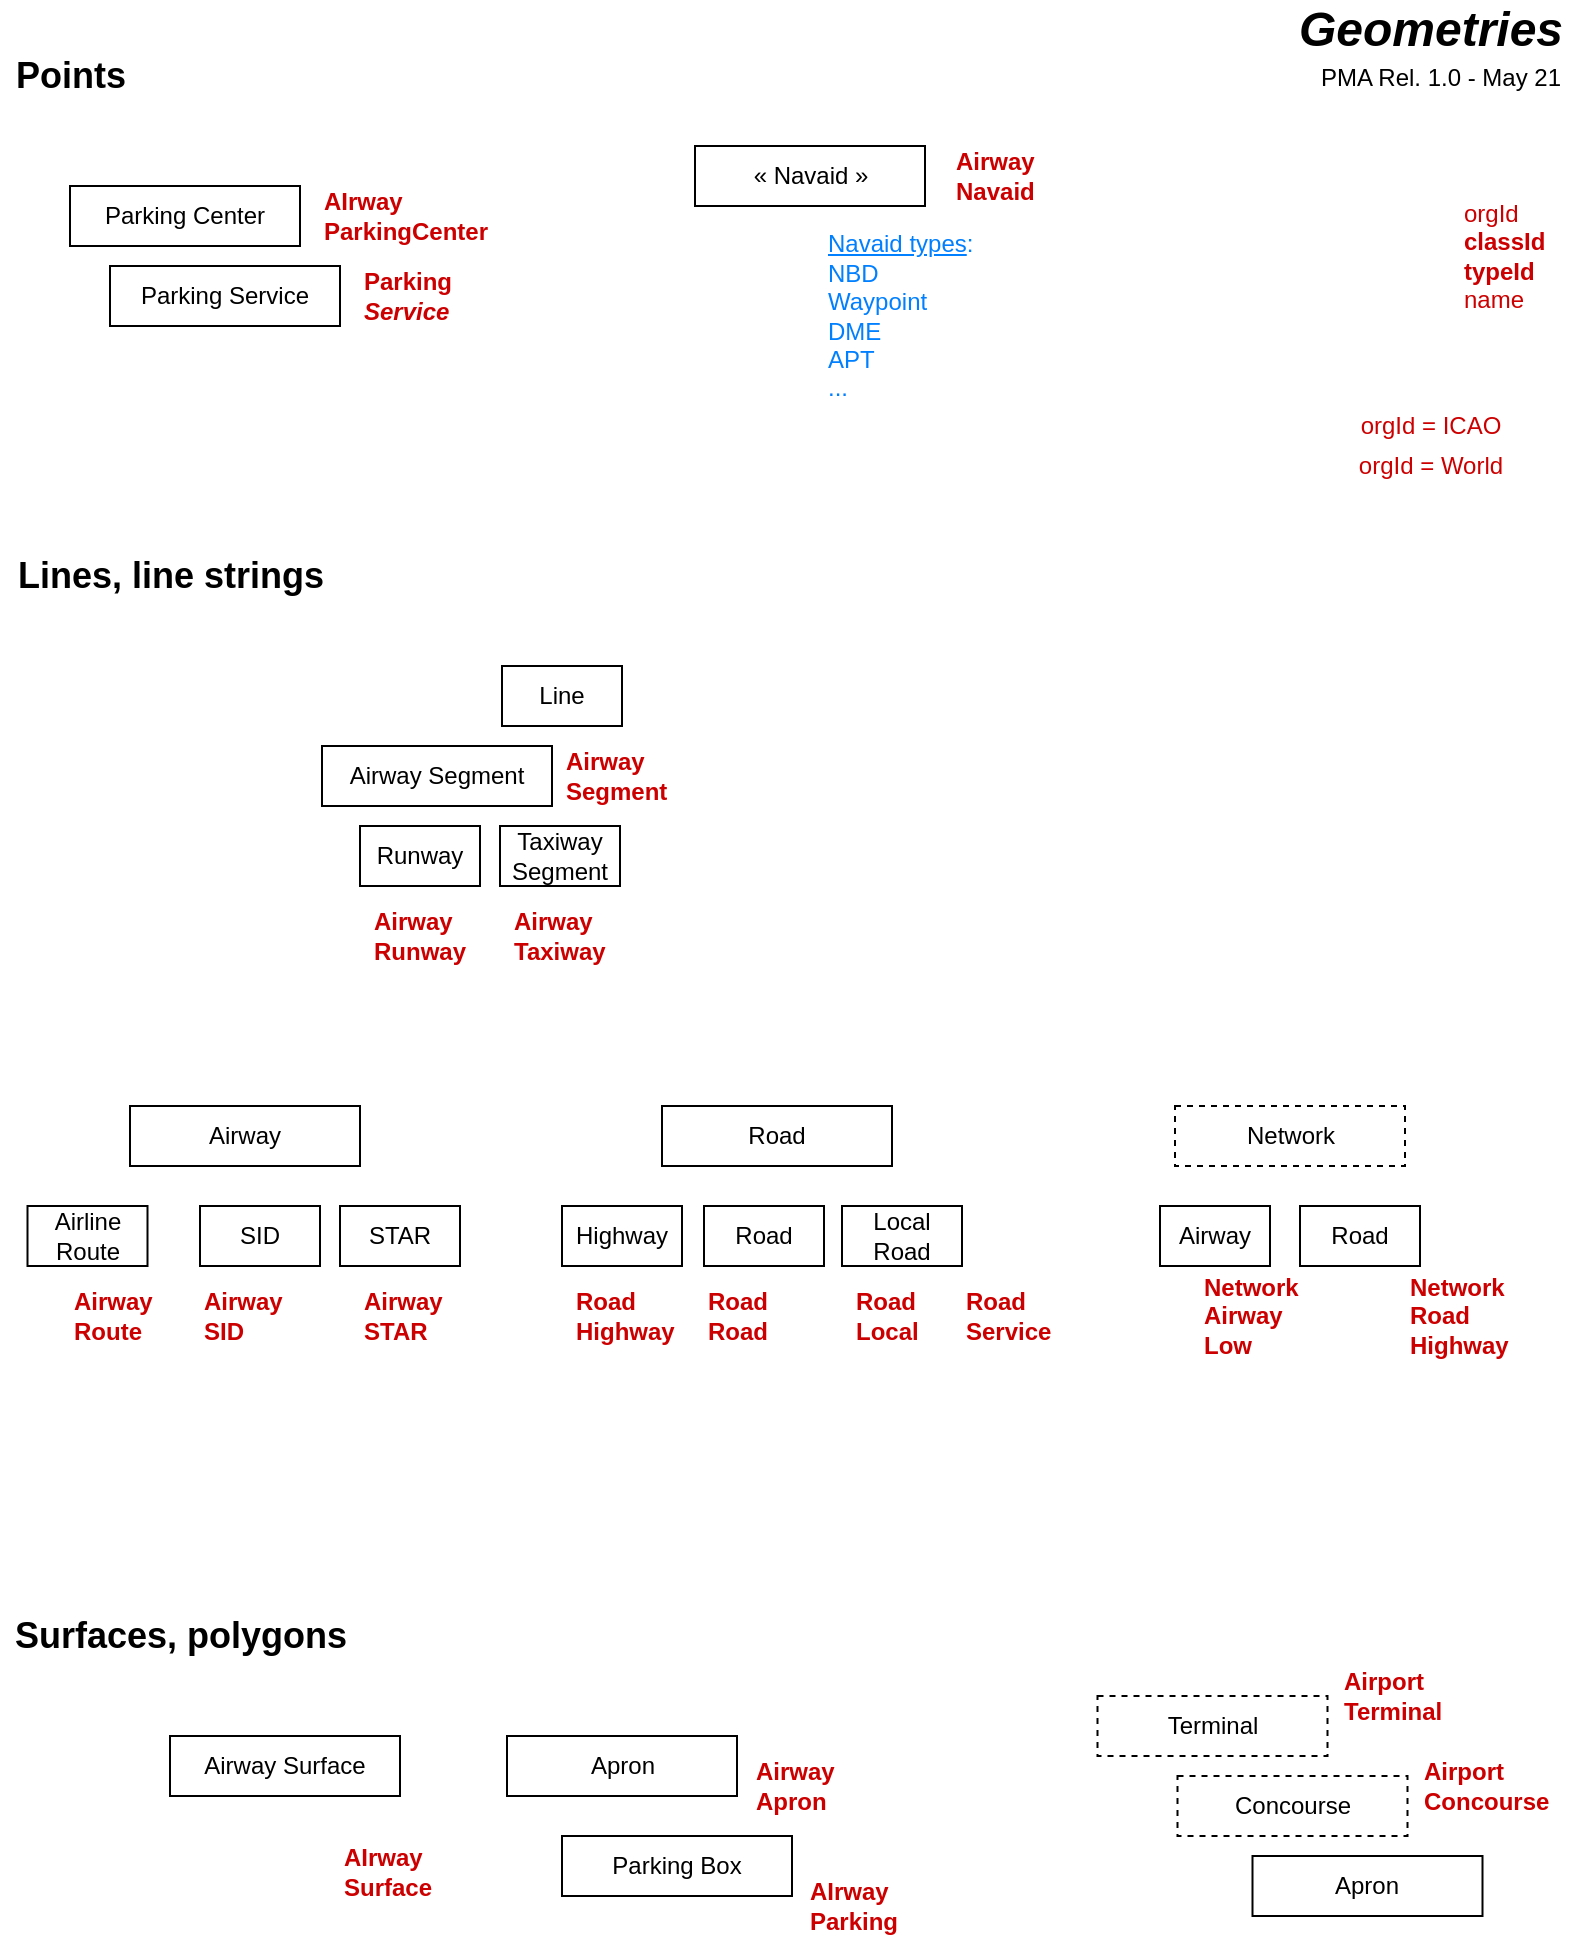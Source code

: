 <mxfile version="14.6.13" type="device"><diagram id="IZnEHfLYEUknsviOINFC" name="Page-1"><mxGraphModel dx="279" dy="1003" grid="1" gridSize="10" guides="1" tooltips="1" connect="1" arrows="1" fold="1" page="1" pageScale="1" pageWidth="827" pageHeight="1169" math="0" shadow="0"><root><mxCell id="0"/><mxCell id="1" parent="0"/><mxCell id="SBnV2G7ahFaBPgr7lxGF-1" value="Geometries" style="text;html=1;align=center;verticalAlign=middle;resizable=0;points=[];autosize=1;fontSize=24;fontStyle=3" parent="1" vertex="1"><mxGeometry x="1490" y="17" width="150" height="30" as="geometry"/></mxCell><mxCell id="SBnV2G7ahFaBPgr7lxGF-2" value="PMA Rel. 1.0 - May 21" style="text;html=1;align=center;verticalAlign=middle;resizable=0;points=[];autosize=1;strokeColor=none;fontSize=12;" parent="1" vertex="1"><mxGeometry x="1500" y="46" width="140" height="20" as="geometry"/></mxCell><mxCell id="SBnV2G7ahFaBPgr7lxGF-3" value="Points" style="text;html=1;align=center;verticalAlign=middle;resizable=0;points=[];autosize=1;fontSize=18;fontStyle=1" parent="1" vertex="1"><mxGeometry x="850" y="40" width="70" height="30" as="geometry"/></mxCell><mxCell id="SBnV2G7ahFaBPgr7lxGF-4" value="Lines, line strings" style="text;html=1;align=center;verticalAlign=middle;resizable=0;points=[];autosize=1;fontSize=18;fontStyle=1" parent="1" vertex="1"><mxGeometry x="850" y="290" width="170" height="30" as="geometry"/></mxCell><mxCell id="SBnV2G7ahFaBPgr7lxGF-5" value="Surfaces, polygons" style="text;html=1;align=center;verticalAlign=middle;resizable=0;points=[];autosize=1;fontSize=18;fontStyle=1" parent="1" vertex="1"><mxGeometry x="850" y="820" width="180" height="30" as="geometry"/></mxCell><mxCell id="SBnV2G7ahFaBPgr7lxGF-6" value="« Navaid »" style="rounded=0;whiteSpace=wrap;html=1;" parent="1" vertex="1"><mxGeometry x="1197.5" y="90" width="115" height="30" as="geometry"/></mxCell><mxCell id="SBnV2G7ahFaBPgr7lxGF-7" value="Parking Center" style="rounded=0;whiteSpace=wrap;html=1;" parent="1" vertex="1"><mxGeometry x="885" y="110" width="115" height="30" as="geometry"/></mxCell><mxCell id="SBnV2G7ahFaBPgr7lxGF-8" value="Parking Service" style="rounded=0;whiteSpace=wrap;html=1;" parent="1" vertex="1"><mxGeometry x="905" y="150" width="115" height="30" as="geometry"/></mxCell><mxCell id="SBnV2G7ahFaBPgr7lxGF-9" value="Airway" style="rounded=0;whiteSpace=wrap;html=1;" parent="1" vertex="1"><mxGeometry x="915" y="570" width="115" height="30" as="geometry"/></mxCell><mxCell id="SBnV2G7ahFaBPgr7lxGF-10" value="Road" style="rounded=0;whiteSpace=wrap;html=1;" parent="1" vertex="1"><mxGeometry x="1181" y="570" width="115" height="30" as="geometry"/></mxCell><mxCell id="SBnV2G7ahFaBPgr7lxGF-11" value="SID" style="rounded=0;whiteSpace=wrap;html=1;" parent="1" vertex="1"><mxGeometry x="950" y="620" width="60" height="30" as="geometry"/></mxCell><mxCell id="SBnV2G7ahFaBPgr7lxGF-12" value="STAR" style="rounded=0;whiteSpace=wrap;html=1;" parent="1" vertex="1"><mxGeometry x="1020" y="620" width="60" height="30" as="geometry"/></mxCell><mxCell id="SBnV2G7ahFaBPgr7lxGF-13" value="Airline Route" style="rounded=0;whiteSpace=wrap;html=1;" parent="1" vertex="1"><mxGeometry x="863.75" y="620" width="60" height="30" as="geometry"/></mxCell><mxCell id="SBnV2G7ahFaBPgr7lxGF-14" value="Highway" style="rounded=0;whiteSpace=wrap;html=1;" parent="1" vertex="1"><mxGeometry x="1131" y="620" width="60" height="30" as="geometry"/></mxCell><mxCell id="SBnV2G7ahFaBPgr7lxGF-15" value="Road" style="rounded=0;whiteSpace=wrap;html=1;" parent="1" vertex="1"><mxGeometry x="1202" y="620" width="60" height="30" as="geometry"/></mxCell><mxCell id="SBnV2G7ahFaBPgr7lxGF-16" value="Local Road" style="rounded=0;whiteSpace=wrap;html=1;" parent="1" vertex="1"><mxGeometry x="1271" y="620" width="60" height="30" as="geometry"/></mxCell><mxCell id="SBnV2G7ahFaBPgr7lxGF-17" value="Network" style="rounded=0;whiteSpace=wrap;html=1;dashed=1;" parent="1" vertex="1"><mxGeometry x="1437.5" y="570" width="115" height="30" as="geometry"/></mxCell><mxCell id="SBnV2G7ahFaBPgr7lxGF-18" value="Road" style="rounded=0;whiteSpace=wrap;html=1;" parent="1" vertex="1"><mxGeometry x="1500" y="620" width="60" height="30" as="geometry"/></mxCell><mxCell id="SBnV2G7ahFaBPgr7lxGF-19" value="Airway" style="rounded=0;whiteSpace=wrap;html=1;" parent="1" vertex="1"><mxGeometry x="1430" y="620" width="55" height="30" as="geometry"/></mxCell><mxCell id="SBnV2G7ahFaBPgr7lxGF-20" value="Line" style="rounded=0;whiteSpace=wrap;html=1;" parent="1" vertex="1"><mxGeometry x="1101" y="350" width="60" height="30" as="geometry"/></mxCell><mxCell id="SBnV2G7ahFaBPgr7lxGF-21" value="Airway Segment" style="rounded=0;whiteSpace=wrap;html=1;" parent="1" vertex="1"><mxGeometry x="1011" y="390" width="115" height="30" as="geometry"/></mxCell><mxCell id="SBnV2G7ahFaBPgr7lxGF-22" value="Runway" style="rounded=0;whiteSpace=wrap;html=1;" parent="1" vertex="1"><mxGeometry x="1030" y="430" width="60" height="30" as="geometry"/></mxCell><mxCell id="SBnV2G7ahFaBPgr7lxGF-23" value="Taxiway Segment" style="rounded=0;whiteSpace=wrap;html=1;" parent="1" vertex="1"><mxGeometry x="1100" y="430" width="60" height="30" as="geometry"/></mxCell><mxCell id="SBnV2G7ahFaBPgr7lxGF-25" value="&lt;u&gt;Navaid&amp;nbsp;types&lt;/u&gt;:&lt;br&gt;NBD&lt;br&gt;Waypoint&lt;br&gt;DME&lt;br&gt;APT&lt;br&gt;..." style="text;html=1;align=left;verticalAlign=middle;resizable=0;points=[];autosize=1;strokeColor=none;fontColor=#007FFF;" parent="1" vertex="1"><mxGeometry x="1262" y="130" width="90" height="90" as="geometry"/></mxCell><mxCell id="SBnV2G7ahFaBPgr7lxGF-26" value="Airway Surface" style="rounded=0;whiteSpace=wrap;html=1;" parent="1" vertex="1"><mxGeometry x="935" y="885" width="115" height="30" as="geometry"/></mxCell><mxCell id="SBnV2G7ahFaBPgr7lxGF-28" value="Apron" style="rounded=0;whiteSpace=wrap;html=1;" parent="1" vertex="1"><mxGeometry x="1103.5" y="885" width="115" height="30" as="geometry"/></mxCell><mxCell id="SBnV2G7ahFaBPgr7lxGF-29" value="Parking Box" style="rounded=0;whiteSpace=wrap;html=1;" parent="1" vertex="1"><mxGeometry x="1131" y="935" width="115" height="30" as="geometry"/></mxCell><mxCell id="SBnV2G7ahFaBPgr7lxGF-30" value="Concourse" style="rounded=0;whiteSpace=wrap;html=1;dashed=1;" parent="1" vertex="1"><mxGeometry x="1438.75" y="905" width="115" height="30" as="geometry"/></mxCell><mxCell id="SBnV2G7ahFaBPgr7lxGF-31" value="Terminal" style="rounded=0;whiteSpace=wrap;html=1;dashed=1;" parent="1" vertex="1"><mxGeometry x="1398.75" y="865" width="115" height="30" as="geometry"/></mxCell><mxCell id="SBnV2G7ahFaBPgr7lxGF-32" value="Apron" style="rounded=0;whiteSpace=wrap;html=1;" parent="1" vertex="1"><mxGeometry x="1476.25" y="945" width="115" height="30" as="geometry"/></mxCell><mxCell id="SBnV2G7ahFaBPgr7lxGF-33" value="Parking&lt;br&gt;&lt;i&gt;Service&lt;/i&gt;" style="text;html=1;strokeColor=none;fillColor=none;align=left;verticalAlign=middle;whiteSpace=wrap;rounded=0;dashed=1;fontColor=#CC0000;fontStyle=1" parent="1" vertex="1"><mxGeometry x="1030" y="145" width="50" height="40" as="geometry"/></mxCell><mxCell id="SBnV2G7ahFaBPgr7lxGF-38" value="Airway&lt;br&gt;Navaid" style="text;html=1;strokeColor=none;fillColor=none;align=left;verticalAlign=middle;whiteSpace=wrap;rounded=0;dashed=1;fontColor=#CC0000;fontStyle=1" parent="1" vertex="1"><mxGeometry x="1326" y="90" width="50" height="30" as="geometry"/></mxCell><mxCell id="SBnV2G7ahFaBPgr7lxGF-39" value="AIrway&lt;br&gt;ParkingCenter" style="text;html=1;strokeColor=none;fillColor=none;align=left;verticalAlign=middle;whiteSpace=wrap;rounded=0;dashed=1;fontColor=#CC0000;fontStyle=1" parent="1" vertex="1"><mxGeometry x="1010" y="110" width="60" height="30" as="geometry"/></mxCell><mxCell id="SBnV2G7ahFaBPgr7lxGF-40" value="&lt;span style=&quot;font-weight: normal&quot;&gt;orgId&lt;/span&gt;&lt;br&gt;classId&lt;br&gt;typeId&lt;br&gt;&lt;span style=&quot;font-weight: normal&quot;&gt;name&lt;/span&gt;" style="text;html=1;strokeColor=none;fillColor=none;align=left;verticalAlign=middle;whiteSpace=wrap;rounded=0;dashed=1;fontColor=#CC0000;fontStyle=1" parent="1" vertex="1"><mxGeometry x="1580" y="115" width="50" height="60" as="geometry"/></mxCell><mxCell id="SBnV2G7ahFaBPgr7lxGF-41" value="Airway&lt;br&gt;Route" style="text;html=1;strokeColor=none;fillColor=none;align=left;verticalAlign=middle;whiteSpace=wrap;rounded=0;dashed=1;fontColor=#CC0000;fontStyle=1" parent="1" vertex="1"><mxGeometry x="885" y="660" width="50" height="30" as="geometry"/></mxCell><mxCell id="SBnV2G7ahFaBPgr7lxGF-42" value="Airway&lt;br&gt;Runway" style="text;html=1;strokeColor=none;fillColor=none;align=left;verticalAlign=middle;whiteSpace=wrap;rounded=0;dashed=1;fontColor=#CC0000;fontStyle=1" parent="1" vertex="1"><mxGeometry x="1035" y="470" width="50" height="30" as="geometry"/></mxCell><mxCell id="SBnV2G7ahFaBPgr7lxGF-43" value="Airway&lt;br&gt;Taxiway" style="text;html=1;strokeColor=none;fillColor=none;align=left;verticalAlign=middle;whiteSpace=wrap;rounded=0;dashed=1;fontColor=#CC0000;fontStyle=1" parent="1" vertex="1"><mxGeometry x="1105" y="470" width="50" height="30" as="geometry"/></mxCell><mxCell id="SBnV2G7ahFaBPgr7lxGF-44" value="Airway&lt;br&gt;Segment" style="text;html=1;strokeColor=none;fillColor=none;align=left;verticalAlign=middle;whiteSpace=wrap;rounded=0;dashed=1;fontColor=#CC0000;fontStyle=1" parent="1" vertex="1"><mxGeometry x="1131" y="390" width="50" height="30" as="geometry"/></mxCell><mxCell id="SBnV2G7ahFaBPgr7lxGF-45" value="Airway&lt;br&gt;SID" style="text;html=1;strokeColor=none;fillColor=none;align=left;verticalAlign=middle;whiteSpace=wrap;rounded=0;dashed=1;fontColor=#CC0000;fontStyle=1" parent="1" vertex="1"><mxGeometry x="950" y="660" width="50" height="30" as="geometry"/></mxCell><mxCell id="SBnV2G7ahFaBPgr7lxGF-46" value="Airway&lt;br&gt;STAR" style="text;html=1;strokeColor=none;fillColor=none;align=left;verticalAlign=middle;whiteSpace=wrap;rounded=0;dashed=1;fontColor=#CC0000;fontStyle=1" parent="1" vertex="1"><mxGeometry x="1030" y="660" width="50" height="30" as="geometry"/></mxCell><mxCell id="SBnV2G7ahFaBPgr7lxGF-48" value="Road&lt;br&gt;Highway" style="text;html=1;strokeColor=none;fillColor=none;align=left;verticalAlign=middle;whiteSpace=wrap;rounded=0;dashed=1;fontColor=#CC0000;fontStyle=1" parent="1" vertex="1"><mxGeometry x="1136" y="660" width="50" height="30" as="geometry"/></mxCell><mxCell id="SBnV2G7ahFaBPgr7lxGF-49" value="Road&lt;br&gt;Road" style="text;html=1;strokeColor=none;fillColor=none;align=left;verticalAlign=middle;whiteSpace=wrap;rounded=0;dashed=1;fontColor=#CC0000;fontStyle=1" parent="1" vertex="1"><mxGeometry x="1202" y="660" width="50" height="30" as="geometry"/></mxCell><mxCell id="SBnV2G7ahFaBPgr7lxGF-50" value="Road&lt;br&gt;Local" style="text;html=1;strokeColor=none;fillColor=none;align=left;verticalAlign=middle;whiteSpace=wrap;rounded=0;dashed=1;fontColor=#CC0000;fontStyle=1" parent="1" vertex="1"><mxGeometry x="1276" y="660" width="50" height="30" as="geometry"/></mxCell><mxCell id="SBnV2G7ahFaBPgr7lxGF-51" value="Road&lt;br&gt;Service" style="text;html=1;strokeColor=none;fillColor=none;align=left;verticalAlign=middle;whiteSpace=wrap;rounded=0;dashed=1;fontColor=#CC0000;fontStyle=1" parent="1" vertex="1"><mxGeometry x="1331" y="660" width="50" height="30" as="geometry"/></mxCell><mxCell id="SBnV2G7ahFaBPgr7lxGF-52" value="Airway&lt;br&gt;Apron" style="text;html=1;strokeColor=none;fillColor=none;align=left;verticalAlign=middle;whiteSpace=wrap;rounded=0;dashed=1;fontColor=#CC0000;fontStyle=1" parent="1" vertex="1"><mxGeometry x="1226" y="895" width="50" height="30" as="geometry"/></mxCell><mxCell id="SBnV2G7ahFaBPgr7lxGF-53" value="Airport&lt;br&gt;Terminal" style="text;html=1;strokeColor=none;fillColor=none;align=left;verticalAlign=middle;whiteSpace=wrap;rounded=0;dashed=1;fontColor=#CC0000;fontStyle=1" parent="1" vertex="1"><mxGeometry x="1520" y="850" width="60" height="30" as="geometry"/></mxCell><mxCell id="SBnV2G7ahFaBPgr7lxGF-55" value="Airport&lt;br&gt;Concourse" style="text;html=1;strokeColor=none;fillColor=none;align=left;verticalAlign=middle;whiteSpace=wrap;rounded=0;dashed=1;fontColor=#CC0000;fontStyle=1" parent="1" vertex="1"><mxGeometry x="1560" y="895" width="80" height="30" as="geometry"/></mxCell><mxCell id="SBnV2G7ahFaBPgr7lxGF-56" value="AIrway&lt;br&gt;Parking" style="text;html=1;strokeColor=none;fillColor=none;align=left;verticalAlign=middle;whiteSpace=wrap;rounded=0;dashed=1;fontColor=#CC0000;fontStyle=1" parent="1" vertex="1"><mxGeometry x="1252.5" y="955" width="60" height="30" as="geometry"/></mxCell><mxCell id="SBnV2G7ahFaBPgr7lxGF-57" value="AIrway&lt;br&gt;Surface" style="text;html=1;strokeColor=none;fillColor=none;align=left;verticalAlign=middle;whiteSpace=wrap;rounded=0;dashed=1;fontColor=#CC0000;fontStyle=1" parent="1" vertex="1"><mxGeometry x="1020" y="925" width="60" height="55" as="geometry"/></mxCell><mxCell id="SBnV2G7ahFaBPgr7lxGF-58" value="orgId = ICAO" style="text;html=1;align=center;verticalAlign=middle;resizable=0;points=[];autosize=1;strokeColor=none;fontColor=#CC0000;" parent="1" vertex="1"><mxGeometry x="1520" y="220" width="90" height="20" as="geometry"/></mxCell><mxCell id="SBnV2G7ahFaBPgr7lxGF-59" value="orgId = World" style="text;html=1;align=center;verticalAlign=middle;resizable=0;points=[];autosize=1;strokeColor=none;fontColor=#CC0000;" parent="1" vertex="1"><mxGeometry x="1520" y="240" width="90" height="20" as="geometry"/></mxCell><mxCell id="RN4EcVKnbxZRqqyk5AUI-3" value="Network&lt;br&gt;Airway&lt;br&gt;Low" style="text;html=1;strokeColor=none;fillColor=none;align=left;verticalAlign=middle;whiteSpace=wrap;rounded=0;dashed=1;fontColor=#CC0000;fontStyle=1" vertex="1" parent="1"><mxGeometry x="1450" y="650" width="50" height="50" as="geometry"/></mxCell><mxCell id="RN4EcVKnbxZRqqyk5AUI-4" value="Network&lt;br&gt;Road&lt;br&gt;Highway" style="text;html=1;strokeColor=none;fillColor=none;align=left;verticalAlign=middle;whiteSpace=wrap;rounded=0;dashed=1;fontColor=#CC0000;fontStyle=1" vertex="1" parent="1"><mxGeometry x="1552.5" y="650" width="50" height="50" as="geometry"/></mxCell></root></mxGraphModel></diagram></mxfile>